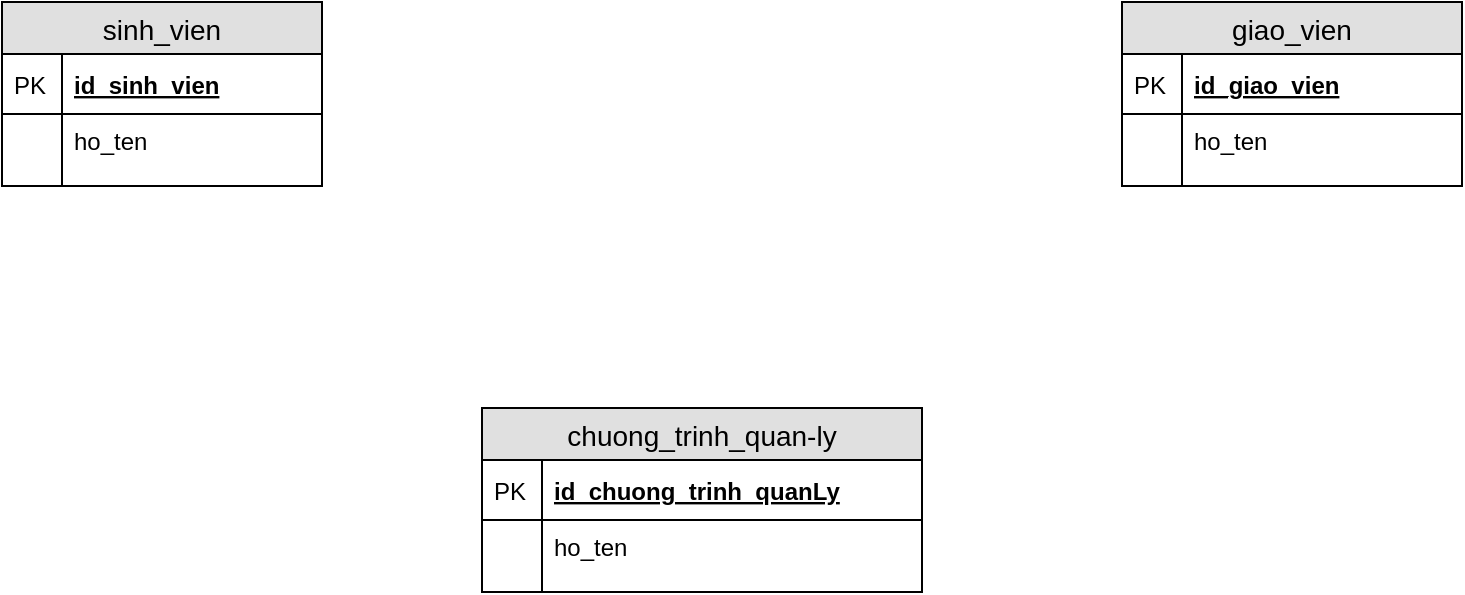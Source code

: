 <mxfile version="11.1.4" type="device"><diagram id="iJ_YneosSZCtqcxDXrhp" name="Page-1"><mxGraphModel dx="1038" dy="633" grid="1" gridSize="10" guides="1" tooltips="1" connect="1" arrows="1" fold="1" page="1" pageScale="1" pageWidth="850" pageHeight="1100" math="0" shadow="0"><root><mxCell id="0"/><mxCell id="1" parent="0"/><mxCell id="uj9udLXE76t0CHNP31wH-1" value="sinh_vien" style="swimlane;fontStyle=0;childLayout=stackLayout;horizontal=1;startSize=26;fillColor=#e0e0e0;horizontalStack=0;resizeParent=1;resizeParentMax=0;resizeLast=0;collapsible=1;marginBottom=0;swimlaneFillColor=#ffffff;align=center;fontSize=14;" vertex="1" parent="1"><mxGeometry x="400" y="38" width="160" height="92" as="geometry"/></mxCell><mxCell id="uj9udLXE76t0CHNP31wH-2" value="id_sinh_vien" style="shape=partialRectangle;top=0;left=0;right=0;bottom=1;align=left;verticalAlign=middle;fillColor=none;spacingLeft=34;spacingRight=4;overflow=hidden;rotatable=0;points=[[0,0.5],[1,0.5]];portConstraint=eastwest;dropTarget=0;fontStyle=5;fontSize=12;" vertex="1" parent="uj9udLXE76t0CHNP31wH-1"><mxGeometry y="26" width="160" height="30" as="geometry"/></mxCell><mxCell id="uj9udLXE76t0CHNP31wH-3" value="PK" style="shape=partialRectangle;top=0;left=0;bottom=0;fillColor=none;align=left;verticalAlign=middle;spacingLeft=4;spacingRight=4;overflow=hidden;rotatable=0;points=[];portConstraint=eastwest;part=1;fontSize=12;" vertex="1" connectable="0" parent="uj9udLXE76t0CHNP31wH-2"><mxGeometry width="30" height="30" as="geometry"/></mxCell><mxCell id="uj9udLXE76t0CHNP31wH-4" value="ho_ten" style="shape=partialRectangle;top=0;left=0;right=0;bottom=0;align=left;verticalAlign=top;fillColor=none;spacingLeft=34;spacingRight=4;overflow=hidden;rotatable=0;points=[[0,0.5],[1,0.5]];portConstraint=eastwest;dropTarget=0;fontSize=12;" vertex="1" parent="uj9udLXE76t0CHNP31wH-1"><mxGeometry y="56" width="160" height="26" as="geometry"/></mxCell><mxCell id="uj9udLXE76t0CHNP31wH-5" value="" style="shape=partialRectangle;top=0;left=0;bottom=0;fillColor=none;align=left;verticalAlign=top;spacingLeft=4;spacingRight=4;overflow=hidden;rotatable=0;points=[];portConstraint=eastwest;part=1;fontSize=12;" vertex="1" connectable="0" parent="uj9udLXE76t0CHNP31wH-4"><mxGeometry width="30" height="26" as="geometry"/></mxCell><mxCell id="uj9udLXE76t0CHNP31wH-10" value="" style="shape=partialRectangle;top=0;left=0;right=0;bottom=0;align=left;verticalAlign=top;fillColor=none;spacingLeft=34;spacingRight=4;overflow=hidden;rotatable=0;points=[[0,0.5],[1,0.5]];portConstraint=eastwest;dropTarget=0;fontSize=12;" vertex="1" parent="uj9udLXE76t0CHNP31wH-1"><mxGeometry y="82" width="160" height="10" as="geometry"/></mxCell><mxCell id="uj9udLXE76t0CHNP31wH-11" value="" style="shape=partialRectangle;top=0;left=0;bottom=0;fillColor=none;align=left;verticalAlign=top;spacingLeft=4;spacingRight=4;overflow=hidden;rotatable=0;points=[];portConstraint=eastwest;part=1;fontSize=12;" vertex="1" connectable="0" parent="uj9udLXE76t0CHNP31wH-10"><mxGeometry width="30" height="10" as="geometry"/></mxCell><mxCell id="uj9udLXE76t0CHNP31wH-26" value="chuong_trinh_quan-ly" style="swimlane;fontStyle=0;childLayout=stackLayout;horizontal=1;startSize=26;fillColor=#e0e0e0;horizontalStack=0;resizeParent=1;resizeParentMax=0;resizeLast=0;collapsible=1;marginBottom=0;swimlaneFillColor=#ffffff;align=center;fontSize=14;" vertex="1" parent="1"><mxGeometry x="640" y="241" width="220" height="92" as="geometry"/></mxCell><mxCell id="uj9udLXE76t0CHNP31wH-27" value="id_chuong_trinh_quanLy" style="shape=partialRectangle;top=0;left=0;right=0;bottom=1;align=left;verticalAlign=middle;fillColor=none;spacingLeft=34;spacingRight=4;overflow=hidden;rotatable=0;points=[[0,0.5],[1,0.5]];portConstraint=eastwest;dropTarget=0;fontStyle=5;fontSize=12;" vertex="1" parent="uj9udLXE76t0CHNP31wH-26"><mxGeometry y="26" width="220" height="30" as="geometry"/></mxCell><mxCell id="uj9udLXE76t0CHNP31wH-28" value="PK" style="shape=partialRectangle;top=0;left=0;bottom=0;fillColor=none;align=left;verticalAlign=middle;spacingLeft=4;spacingRight=4;overflow=hidden;rotatable=0;points=[];portConstraint=eastwest;part=1;fontSize=12;" vertex="1" connectable="0" parent="uj9udLXE76t0CHNP31wH-27"><mxGeometry width="30" height="30" as="geometry"/></mxCell><mxCell id="uj9udLXE76t0CHNP31wH-29" value="ho_ten" style="shape=partialRectangle;top=0;left=0;right=0;bottom=0;align=left;verticalAlign=top;fillColor=none;spacingLeft=34;spacingRight=4;overflow=hidden;rotatable=0;points=[[0,0.5],[1,0.5]];portConstraint=eastwest;dropTarget=0;fontSize=12;" vertex="1" parent="uj9udLXE76t0CHNP31wH-26"><mxGeometry y="56" width="220" height="26" as="geometry"/></mxCell><mxCell id="uj9udLXE76t0CHNP31wH-30" value="" style="shape=partialRectangle;top=0;left=0;bottom=0;fillColor=none;align=left;verticalAlign=top;spacingLeft=4;spacingRight=4;overflow=hidden;rotatable=0;points=[];portConstraint=eastwest;part=1;fontSize=12;" vertex="1" connectable="0" parent="uj9udLXE76t0CHNP31wH-29"><mxGeometry width="30" height="26" as="geometry"/></mxCell><mxCell id="uj9udLXE76t0CHNP31wH-31" value="" style="shape=partialRectangle;top=0;left=0;right=0;bottom=0;align=left;verticalAlign=top;fillColor=none;spacingLeft=34;spacingRight=4;overflow=hidden;rotatable=0;points=[[0,0.5],[1,0.5]];portConstraint=eastwest;dropTarget=0;fontSize=12;" vertex="1" parent="uj9udLXE76t0CHNP31wH-26"><mxGeometry y="82" width="220" height="10" as="geometry"/></mxCell><mxCell id="uj9udLXE76t0CHNP31wH-32" value="" style="shape=partialRectangle;top=0;left=0;bottom=0;fillColor=none;align=left;verticalAlign=top;spacingLeft=4;spacingRight=4;overflow=hidden;rotatable=0;points=[];portConstraint=eastwest;part=1;fontSize=12;" vertex="1" connectable="0" parent="uj9udLXE76t0CHNP31wH-31"><mxGeometry width="30" height="10" as="geometry"/></mxCell><mxCell id="uj9udLXE76t0CHNP31wH-33" value="giao_vien" style="swimlane;fontStyle=0;childLayout=stackLayout;horizontal=1;startSize=26;fillColor=#e0e0e0;horizontalStack=0;resizeParent=1;resizeParentMax=0;resizeLast=0;collapsible=1;marginBottom=0;swimlaneFillColor=#ffffff;align=center;fontSize=14;" vertex="1" parent="1"><mxGeometry x="960" y="38" width="170" height="92" as="geometry"/></mxCell><mxCell id="uj9udLXE76t0CHNP31wH-34" value="id_giao_vien" style="shape=partialRectangle;top=0;left=0;right=0;bottom=1;align=left;verticalAlign=middle;fillColor=none;spacingLeft=34;spacingRight=4;overflow=hidden;rotatable=0;points=[[0,0.5],[1,0.5]];portConstraint=eastwest;dropTarget=0;fontStyle=5;fontSize=12;" vertex="1" parent="uj9udLXE76t0CHNP31wH-33"><mxGeometry y="26" width="170" height="30" as="geometry"/></mxCell><mxCell id="uj9udLXE76t0CHNP31wH-35" value="PK" style="shape=partialRectangle;top=0;left=0;bottom=0;fillColor=none;align=left;verticalAlign=middle;spacingLeft=4;spacingRight=4;overflow=hidden;rotatable=0;points=[];portConstraint=eastwest;part=1;fontSize=12;" vertex="1" connectable="0" parent="uj9udLXE76t0CHNP31wH-34"><mxGeometry width="30" height="30" as="geometry"/></mxCell><mxCell id="uj9udLXE76t0CHNP31wH-36" value="ho_ten" style="shape=partialRectangle;top=0;left=0;right=0;bottom=0;align=left;verticalAlign=top;fillColor=none;spacingLeft=34;spacingRight=4;overflow=hidden;rotatable=0;points=[[0,0.5],[1,0.5]];portConstraint=eastwest;dropTarget=0;fontSize=12;" vertex="1" parent="uj9udLXE76t0CHNP31wH-33"><mxGeometry y="56" width="170" height="26" as="geometry"/></mxCell><mxCell id="uj9udLXE76t0CHNP31wH-37" value="" style="shape=partialRectangle;top=0;left=0;bottom=0;fillColor=none;align=left;verticalAlign=top;spacingLeft=4;spacingRight=4;overflow=hidden;rotatable=0;points=[];portConstraint=eastwest;part=1;fontSize=12;" vertex="1" connectable="0" parent="uj9udLXE76t0CHNP31wH-36"><mxGeometry width="30" height="26" as="geometry"/></mxCell><mxCell id="uj9udLXE76t0CHNP31wH-38" value="" style="shape=partialRectangle;top=0;left=0;right=0;bottom=0;align=left;verticalAlign=top;fillColor=none;spacingLeft=34;spacingRight=4;overflow=hidden;rotatable=0;points=[[0,0.5],[1,0.5]];portConstraint=eastwest;dropTarget=0;fontSize=12;" vertex="1" parent="uj9udLXE76t0CHNP31wH-33"><mxGeometry y="82" width="170" height="10" as="geometry"/></mxCell><mxCell id="uj9udLXE76t0CHNP31wH-39" value="" style="shape=partialRectangle;top=0;left=0;bottom=0;fillColor=none;align=left;verticalAlign=top;spacingLeft=4;spacingRight=4;overflow=hidden;rotatable=0;points=[];portConstraint=eastwest;part=1;fontSize=12;" vertex="1" connectable="0" parent="uj9udLXE76t0CHNP31wH-38"><mxGeometry width="30" height="10" as="geometry"/></mxCell></root></mxGraphModel></diagram><diagram id="7hrS98GCUpgqj8NVI0gA" name="Sơ đồ thực thể"><mxGraphModel dx="2071" dy="1845" grid="1" gridSize="10" guides="1" tooltips="1" connect="1" arrows="1" fold="1" page="1" pageScale="1" pageWidth="850" pageHeight="1100" math="0" shadow="0"><root><mxCell id="0U9mfl3kZO-mer4_n8c4-0"/><mxCell id="0U9mfl3kZO-mer4_n8c4-1" parent="0U9mfl3kZO-mer4_n8c4-0"/><mxCell id="axsTUR9Xc3M9kNcmaHXF-97" value="" style="rounded=0;whiteSpace=wrap;html=1;movable=0;resizable=0;" vertex="1" parent="0U9mfl3kZO-mer4_n8c4-1"><mxGeometry x="-355" y="-280" width="885" height="1010" as="geometry"/></mxCell><mxCell id="axsTUR9Xc3M9kNcmaHXF-98" value="sinh_vien" style="swimlane;fontStyle=0;childLayout=stackLayout;horizontal=1;startSize=26;fillColor=#e0e0e0;horizontalStack=0;resizeParent=1;resizeParentMax=0;resizeLast=0;collapsible=1;marginBottom=0;swimlaneFillColor=#ffffff;align=center;fontSize=14;" vertex="1" parent="0U9mfl3kZO-mer4_n8c4-1"><mxGeometry x="170" y="20" width="160" height="144" as="geometry"/></mxCell><mxCell id="axsTUR9Xc3M9kNcmaHXF-99" value="ma_sinh_vien" style="shape=partialRectangle;top=0;left=0;right=0;bottom=1;align=left;verticalAlign=middle;fillColor=none;spacingLeft=34;spacingRight=4;overflow=hidden;rotatable=0;points=[[0,0.5],[1,0.5]];portConstraint=eastwest;dropTarget=0;fontStyle=5;fontSize=12;" vertex="1" parent="axsTUR9Xc3M9kNcmaHXF-98"><mxGeometry y="26" width="160" height="30" as="geometry"/></mxCell><mxCell id="axsTUR9Xc3M9kNcmaHXF-100" value="PK" style="shape=partialRectangle;top=0;left=0;bottom=0;fillColor=none;align=left;verticalAlign=middle;spacingLeft=4;spacingRight=4;overflow=hidden;rotatable=0;points=[];portConstraint=eastwest;part=1;fontSize=12;" vertex="1" connectable="0" parent="axsTUR9Xc3M9kNcmaHXF-99"><mxGeometry width="30" height="30" as="geometry"/></mxCell><mxCell id="axsTUR9Xc3M9kNcmaHXF-101" value="ho_ten" style="shape=partialRectangle;top=0;left=0;right=0;bottom=0;align=left;verticalAlign=top;fillColor=none;spacingLeft=34;spacingRight=4;overflow=hidden;rotatable=0;points=[[0,0.5],[1,0.5]];portConstraint=eastwest;dropTarget=0;fontSize=12;" vertex="1" parent="axsTUR9Xc3M9kNcmaHXF-98"><mxGeometry y="56" width="160" height="26" as="geometry"/></mxCell><mxCell id="axsTUR9Xc3M9kNcmaHXF-102" value="" style="shape=partialRectangle;top=0;left=0;bottom=0;fillColor=none;align=left;verticalAlign=top;spacingLeft=4;spacingRight=4;overflow=hidden;rotatable=0;points=[];portConstraint=eastwest;part=1;fontSize=12;" vertex="1" connectable="0" parent="axsTUR9Xc3M9kNcmaHXF-101"><mxGeometry width="30" height="26" as="geometry"/></mxCell><mxCell id="axsTUR9Xc3M9kNcmaHXF-172" value="ngay_sinh" style="shape=partialRectangle;top=0;left=0;right=0;bottom=0;align=left;verticalAlign=top;fillColor=none;spacingLeft=34;spacingRight=4;overflow=hidden;rotatable=0;points=[[0,0.5],[1,0.5]];portConstraint=eastwest;dropTarget=0;fontSize=12;" vertex="1" parent="axsTUR9Xc3M9kNcmaHXF-98"><mxGeometry y="82" width="160" height="26" as="geometry"/></mxCell><mxCell id="axsTUR9Xc3M9kNcmaHXF-173" value="" style="shape=partialRectangle;top=0;left=0;bottom=0;fillColor=none;align=left;verticalAlign=top;spacingLeft=4;spacingRight=4;overflow=hidden;rotatable=0;points=[];portConstraint=eastwest;part=1;fontSize=12;" vertex="1" connectable="0" parent="axsTUR9Xc3M9kNcmaHXF-172"><mxGeometry width="30" height="26" as="geometry"/></mxCell><mxCell id="RBWiRQDfKYoOpXTkH0sX-28" value="chuyen_nganh" style="shape=partialRectangle;top=0;left=0;right=0;bottom=0;align=left;verticalAlign=top;fillColor=none;spacingLeft=34;spacingRight=4;overflow=hidden;rotatable=0;points=[[0,0.5],[1,0.5]];portConstraint=eastwest;dropTarget=0;fontSize=12;" vertex="1" parent="axsTUR9Xc3M9kNcmaHXF-98"><mxGeometry y="108" width="160" height="26" as="geometry"/></mxCell><mxCell id="RBWiRQDfKYoOpXTkH0sX-29" value="" style="shape=partialRectangle;top=0;left=0;bottom=0;fillColor=none;align=left;verticalAlign=top;spacingLeft=4;spacingRight=4;overflow=hidden;rotatable=0;points=[];portConstraint=eastwest;part=1;fontSize=12;" vertex="1" connectable="0" parent="RBWiRQDfKYoOpXTkH0sX-28"><mxGeometry width="30" height="26" as="geometry"/></mxCell><mxCell id="axsTUR9Xc3M9kNcmaHXF-103" value="" style="shape=partialRectangle;top=0;left=0;right=0;bottom=0;align=left;verticalAlign=top;fillColor=none;spacingLeft=34;spacingRight=4;overflow=hidden;rotatable=0;points=[[0,0.5],[1,0.5]];portConstraint=eastwest;dropTarget=0;fontSize=12;" vertex="1" parent="axsTUR9Xc3M9kNcmaHXF-98"><mxGeometry y="134" width="160" height="10" as="geometry"/></mxCell><mxCell id="axsTUR9Xc3M9kNcmaHXF-104" value="" style="shape=partialRectangle;top=0;left=0;bottom=0;fillColor=none;align=left;verticalAlign=top;spacingLeft=4;spacingRight=4;overflow=hidden;rotatable=0;points=[];portConstraint=eastwest;part=1;fontSize=12;" vertex="1" connectable="0" parent="axsTUR9Xc3M9kNcmaHXF-103"><mxGeometry width="30" height="10" as="geometry"/></mxCell><mxCell id="axsTUR9Xc3M9kNcmaHXF-112" value="lop_chuyen_nganh" style="swimlane;fontStyle=0;childLayout=stackLayout;horizontal=1;startSize=26;fillColor=#e0e0e0;horizontalStack=0;resizeParent=1;resizeParentMax=0;resizeLast=0;collapsible=1;marginBottom=0;swimlaneFillColor=#ffffff;align=center;fontSize=14;" vertex="1" parent="0U9mfl3kZO-mer4_n8c4-1"><mxGeometry x="-250" y="19" width="200" height="118" as="geometry"/></mxCell><mxCell id="axsTUR9Xc3M9kNcmaHXF-113" value="ma_lop_chuyen_nganh" style="shape=partialRectangle;top=0;left=0;right=0;bottom=1;align=left;verticalAlign=middle;fillColor=none;spacingLeft=34;spacingRight=4;overflow=hidden;rotatable=0;points=[[0,0.5],[1,0.5]];portConstraint=eastwest;dropTarget=0;fontStyle=5;fontSize=12;" vertex="1" parent="axsTUR9Xc3M9kNcmaHXF-112"><mxGeometry y="26" width="200" height="30" as="geometry"/></mxCell><mxCell id="axsTUR9Xc3M9kNcmaHXF-114" value="PK" style="shape=partialRectangle;top=0;left=0;bottom=0;fillColor=none;align=left;verticalAlign=middle;spacingLeft=4;spacingRight=4;overflow=hidden;rotatable=0;points=[];portConstraint=eastwest;part=1;fontSize=12;" vertex="1" connectable="0" parent="axsTUR9Xc3M9kNcmaHXF-113"><mxGeometry width="30" height="30" as="geometry"/></mxCell><mxCell id="axsTUR9Xc3M9kNcmaHXF-115" value="ten" style="shape=partialRectangle;top=0;left=0;right=0;bottom=0;align=left;verticalAlign=top;fillColor=none;spacingLeft=34;spacingRight=4;overflow=hidden;rotatable=0;points=[[0,0.5],[1,0.5]];portConstraint=eastwest;dropTarget=0;fontSize=12;" vertex="1" parent="axsTUR9Xc3M9kNcmaHXF-112"><mxGeometry y="56" width="200" height="26" as="geometry"/></mxCell><mxCell id="axsTUR9Xc3M9kNcmaHXF-116" value="" style="shape=partialRectangle;top=0;left=0;bottom=0;fillColor=none;align=left;verticalAlign=top;spacingLeft=4;spacingRight=4;overflow=hidden;rotatable=0;points=[];portConstraint=eastwest;part=1;fontSize=12;" vertex="1" connectable="0" parent="axsTUR9Xc3M9kNcmaHXF-115"><mxGeometry width="30" height="26" as="geometry"/></mxCell><mxCell id="axsTUR9Xc3M9kNcmaHXF-165" value="khóa_hoc" style="shape=partialRectangle;top=0;left=0;right=0;bottom=0;align=left;verticalAlign=top;fillColor=none;spacingLeft=34;spacingRight=4;overflow=hidden;rotatable=0;points=[[0,0.5],[1,0.5]];portConstraint=eastwest;dropTarget=0;fontSize=12;" vertex="1" parent="axsTUR9Xc3M9kNcmaHXF-112"><mxGeometry y="82" width="200" height="26" as="geometry"/></mxCell><mxCell id="axsTUR9Xc3M9kNcmaHXF-166" value="" style="shape=partialRectangle;top=0;left=0;bottom=0;fillColor=none;align=left;verticalAlign=top;spacingLeft=4;spacingRight=4;overflow=hidden;rotatable=0;points=[];portConstraint=eastwest;part=1;fontSize=12;" vertex="1" connectable="0" parent="axsTUR9Xc3M9kNcmaHXF-165"><mxGeometry width="30" height="26" as="geometry"/></mxCell><mxCell id="axsTUR9Xc3M9kNcmaHXF-117" value="" style="shape=partialRectangle;top=0;left=0;right=0;bottom=0;align=left;verticalAlign=top;fillColor=none;spacingLeft=34;spacingRight=4;overflow=hidden;rotatable=0;points=[[0,0.5],[1,0.5]];portConstraint=eastwest;dropTarget=0;fontSize=12;" vertex="1" parent="axsTUR9Xc3M9kNcmaHXF-112"><mxGeometry y="108" width="200" height="10" as="geometry"/></mxCell><mxCell id="axsTUR9Xc3M9kNcmaHXF-118" value="" style="shape=partialRectangle;top=0;left=0;bottom=0;fillColor=none;align=left;verticalAlign=top;spacingLeft=4;spacingRight=4;overflow=hidden;rotatable=0;points=[];portConstraint=eastwest;part=1;fontSize=12;" vertex="1" connectable="0" parent="axsTUR9Xc3M9kNcmaHXF-117"><mxGeometry width="30" height="10" as="geometry"/></mxCell><mxCell id="axsTUR9Xc3M9kNcmaHXF-119" value="" style="rounded=0;whiteSpace=wrap;html=1;movable=0;resizable=0;" vertex="1" parent="0U9mfl3kZO-mer4_n8c4-1"><mxGeometry x="530" y="-280" width="870" height="1010" as="geometry"/></mxCell><mxCell id="axsTUR9Xc3M9kNcmaHXF-122" value="giao_vien" style="swimlane;fontStyle=0;childLayout=stackLayout;horizontal=1;startSize=26;fillColor=#e0e0e0;horizontalStack=0;resizeParent=1;resizeParentMax=0;resizeLast=0;collapsible=1;marginBottom=0;swimlaneFillColor=#ffffff;align=center;fontSize=14;" vertex="1" parent="0U9mfl3kZO-mer4_n8c4-1"><mxGeometry x="930" y="-252" width="170" height="92" as="geometry"/></mxCell><mxCell id="axsTUR9Xc3M9kNcmaHXF-123" value="id_giao_vien" style="shape=partialRectangle;top=0;left=0;right=0;bottom=1;align=left;verticalAlign=middle;fillColor=none;spacingLeft=34;spacingRight=4;overflow=hidden;rotatable=0;points=[[0,0.5],[1,0.5]];portConstraint=eastwest;dropTarget=0;fontStyle=5;fontSize=12;" vertex="1" parent="axsTUR9Xc3M9kNcmaHXF-122"><mxGeometry y="26" width="170" height="30" as="geometry"/></mxCell><mxCell id="axsTUR9Xc3M9kNcmaHXF-124" value="PK" style="shape=partialRectangle;top=0;left=0;bottom=0;fillColor=none;align=left;verticalAlign=middle;spacingLeft=4;spacingRight=4;overflow=hidden;rotatable=0;points=[];portConstraint=eastwest;part=1;fontSize=12;" vertex="1" connectable="0" parent="axsTUR9Xc3M9kNcmaHXF-123"><mxGeometry width="30" height="30" as="geometry"/></mxCell><mxCell id="axsTUR9Xc3M9kNcmaHXF-125" value="ho_ten" style="shape=partialRectangle;top=0;left=0;right=0;bottom=0;align=left;verticalAlign=top;fillColor=none;spacingLeft=34;spacingRight=4;overflow=hidden;rotatable=0;points=[[0,0.5],[1,0.5]];portConstraint=eastwest;dropTarget=0;fontSize=12;" vertex="1" parent="axsTUR9Xc3M9kNcmaHXF-122"><mxGeometry y="56" width="170" height="26" as="geometry"/></mxCell><mxCell id="axsTUR9Xc3M9kNcmaHXF-126" value="" style="shape=partialRectangle;top=0;left=0;bottom=0;fillColor=none;align=left;verticalAlign=top;spacingLeft=4;spacingRight=4;overflow=hidden;rotatable=0;points=[];portConstraint=eastwest;part=1;fontSize=12;" vertex="1" connectable="0" parent="axsTUR9Xc3M9kNcmaHXF-125"><mxGeometry width="30" height="26" as="geometry"/></mxCell><mxCell id="axsTUR9Xc3M9kNcmaHXF-127" value="" style="shape=partialRectangle;top=0;left=0;right=0;bottom=0;align=left;verticalAlign=top;fillColor=none;spacingLeft=34;spacingRight=4;overflow=hidden;rotatable=0;points=[[0,0.5],[1,0.5]];portConstraint=eastwest;dropTarget=0;fontSize=12;" vertex="1" parent="axsTUR9Xc3M9kNcmaHXF-122"><mxGeometry y="82" width="170" height="10" as="geometry"/></mxCell><mxCell id="axsTUR9Xc3M9kNcmaHXF-128" value="" style="shape=partialRectangle;top=0;left=0;bottom=0;fillColor=none;align=left;verticalAlign=top;spacingLeft=4;spacingRight=4;overflow=hidden;rotatable=0;points=[];portConstraint=eastwest;part=1;fontSize=12;" vertex="1" connectable="0" parent="axsTUR9Xc3M9kNcmaHXF-127"><mxGeometry width="30" height="10" as="geometry"/></mxCell><mxCell id="axsTUR9Xc3M9kNcmaHXF-129" value="" style="rounded=0;whiteSpace=wrap;html=1;movable=0;resizable=0;" vertex="1" parent="0U9mfl3kZO-mer4_n8c4-1"><mxGeometry x="1400" y="-280" width="620" height="1010" as="geometry"/></mxCell><mxCell id="axsTUR9Xc3M9kNcmaHXF-130" value="chuong_trinh_dao_tao" style="swimlane;fontStyle=0;childLayout=stackLayout;horizontal=1;startSize=26;fillColor=#e0e0e0;horizontalStack=0;resizeParent=1;resizeParentMax=0;resizeLast=0;collapsible=1;marginBottom=0;swimlaneFillColor=#ffffff;align=center;fontSize=14;" vertex="1" parent="0U9mfl3kZO-mer4_n8c4-1"><mxGeometry x="1550" y="-81" width="220" height="92" as="geometry"/></mxCell><mxCell id="axsTUR9Xc3M9kNcmaHXF-131" value="ma_chuong_trinh_dao_tao" style="shape=partialRectangle;top=0;left=0;right=0;bottom=1;align=left;verticalAlign=middle;fillColor=none;spacingLeft=34;spacingRight=4;overflow=hidden;rotatable=0;points=[[0,0.5],[1,0.5]];portConstraint=eastwest;dropTarget=0;fontStyle=5;fontSize=12;" vertex="1" parent="axsTUR9Xc3M9kNcmaHXF-130"><mxGeometry y="26" width="220" height="30" as="geometry"/></mxCell><mxCell id="axsTUR9Xc3M9kNcmaHXF-132" value="PK" style="shape=partialRectangle;top=0;left=0;bottom=0;fillColor=none;align=left;verticalAlign=middle;spacingLeft=4;spacingRight=4;overflow=hidden;rotatable=0;points=[];portConstraint=eastwest;part=1;fontSize=12;" vertex="1" connectable="0" parent="axsTUR9Xc3M9kNcmaHXF-131"><mxGeometry width="30" height="30" as="geometry"/></mxCell><mxCell id="axsTUR9Xc3M9kNcmaHXF-133" value="ten_chuong_trinh" style="shape=partialRectangle;top=0;left=0;right=0;bottom=0;align=left;verticalAlign=top;fillColor=none;spacingLeft=34;spacingRight=4;overflow=hidden;rotatable=0;points=[[0,0.5],[1,0.5]];portConstraint=eastwest;dropTarget=0;fontSize=12;" vertex="1" parent="axsTUR9Xc3M9kNcmaHXF-130"><mxGeometry y="56" width="220" height="26" as="geometry"/></mxCell><mxCell id="axsTUR9Xc3M9kNcmaHXF-134" value="" style="shape=partialRectangle;top=0;left=0;bottom=0;fillColor=none;align=left;verticalAlign=top;spacingLeft=4;spacingRight=4;overflow=hidden;rotatable=0;points=[];portConstraint=eastwest;part=1;fontSize=12;" vertex="1" connectable="0" parent="axsTUR9Xc3M9kNcmaHXF-133"><mxGeometry width="30" height="26" as="geometry"/></mxCell><mxCell id="axsTUR9Xc3M9kNcmaHXF-135" value="" style="shape=partialRectangle;top=0;left=0;right=0;bottom=0;align=left;verticalAlign=top;fillColor=none;spacingLeft=34;spacingRight=4;overflow=hidden;rotatable=0;points=[[0,0.5],[1,0.5]];portConstraint=eastwest;dropTarget=0;fontSize=12;" vertex="1" parent="axsTUR9Xc3M9kNcmaHXF-130"><mxGeometry y="82" width="220" height="10" as="geometry"/></mxCell><mxCell id="axsTUR9Xc3M9kNcmaHXF-136" value="" style="shape=partialRectangle;top=0;left=0;bottom=0;fillColor=none;align=left;verticalAlign=top;spacingLeft=4;spacingRight=4;overflow=hidden;rotatable=0;points=[];portConstraint=eastwest;part=1;fontSize=12;" vertex="1" connectable="0" parent="axsTUR9Xc3M9kNcmaHXF-135"><mxGeometry width="30" height="10" as="geometry"/></mxCell><mxCell id="axsTUR9Xc3M9kNcmaHXF-137" value="Quản lý hành chính" style="text;html=1;strokeColor=none;fillColor=none;align=center;verticalAlign=middle;whiteSpace=wrap;rounded=0;fontSize=29;" vertex="1" parent="0U9mfl3kZO-mer4_n8c4-1"><mxGeometry x="235" y="690" width="300" height="40" as="geometry"/></mxCell><mxCell id="axsTUR9Xc3M9kNcmaHXF-138" value="Quản lý về đào tạo" style="text;html=1;strokeColor=none;fillColor=none;align=center;verticalAlign=middle;whiteSpace=wrap;rounded=0;fontSize=29;" vertex="1" parent="0U9mfl3kZO-mer4_n8c4-1"><mxGeometry x="1100" y="690" width="300" height="40" as="geometry"/></mxCell><mxCell id="axsTUR9Xc3M9kNcmaHXF-139" value="Quản lý chương trình đào tạo" style="text;html=1;strokeColor=none;fillColor=none;align=center;verticalAlign=middle;whiteSpace=wrap;rounded=0;fontSize=29;" vertex="1" parent="0U9mfl3kZO-mer4_n8c4-1"><mxGeometry x="1595" y="690" width="425" height="40" as="geometry"/></mxCell><mxCell id="axsTUR9Xc3M9kNcmaHXF-142" value="" style="rounded=1;whiteSpace=wrap;html=1;fontSize=29;fillColor=#f5f5f5;strokeColor=#666666;fontColor=#333333;" vertex="1" parent="0U9mfl3kZO-mer4_n8c4-1"><mxGeometry x="-350" y="-460" width="270" height="160" as="geometry"/></mxCell><mxCell id="axsTUR9Xc3M9kNcmaHXF-143" value="&lt;h1 style=&quot;font-size: 13px&quot;&gt;Một thực thể&lt;/h1&gt;&lt;p style=&quot;font-size: 13px&quot;&gt;- Thuộc tính khóa&lt;/p&gt;&lt;p style=&quot;font-size: 13px&quot;&gt;- Thuộc tính đa trị&lt;/p&gt;&lt;p style=&quot;font-size: 13px&quot;&gt;- Thuộc tính phức&lt;/p&gt;&lt;p style=&quot;font-size: 13px&quot;&gt;- Thuộc tính liên kết (nếu có)&lt;/p&gt;" style="text;html=1;strokeColor=none;fillColor=none;spacing=5;spacingTop=-20;whiteSpace=wrap;overflow=hidden;rounded=0;fontSize=13;" vertex="1" parent="0U9mfl3kZO-mer4_n8c4-1"><mxGeometry x="-320" y="-440" width="210" height="130" as="geometry"/></mxCell><mxCell id="axsTUR9Xc3M9kNcmaHXF-144" value="" style="endArrow=none;html=1;fontSize=13;exitX=1;exitY=0.5;exitDx=0;exitDy=0;entryX=0;entryY=0.5;entryDx=0;entryDy=0;" edge="1" parent="0U9mfl3kZO-mer4_n8c4-1" source="axsTUR9Xc3M9kNcmaHXF-113" target="axsTUR9Xc3M9kNcmaHXF-99"><mxGeometry width="50" height="50" relative="1" as="geometry"><mxPoint x="-40" y="100" as="sourcePoint"/><mxPoint x="10" y="50" as="targetPoint"/></mxGeometry></mxCell><mxCell id="axsTUR9Xc3M9kNcmaHXF-145" value="1" style="text;html=1;strokeColor=none;fillColor=none;align=center;verticalAlign=middle;whiteSpace=wrap;rounded=0;fontSize=13;" vertex="1" parent="0U9mfl3kZO-mer4_n8c4-1"><mxGeometry x="-50" y="40" width="20" height="20" as="geometry"/></mxCell><mxCell id="axsTUR9Xc3M9kNcmaHXF-146" value="n" style="text;html=1;strokeColor=none;fillColor=none;align=center;verticalAlign=middle;whiteSpace=wrap;rounded=0;fontSize=13;" vertex="1" parent="0U9mfl3kZO-mer4_n8c4-1"><mxGeometry x="150" y="40" width="20" height="20" as="geometry"/></mxCell><mxCell id="axsTUR9Xc3M9kNcmaHXF-147" value="khoa_hoc" style="swimlane;fontStyle=0;childLayout=stackLayout;horizontal=1;startSize=26;fillColor=#e0e0e0;horizontalStack=0;resizeParent=1;resizeParentMax=0;resizeLast=0;collapsible=1;marginBottom=0;swimlaneFillColor=#ffffff;align=center;fontSize=14;" vertex="1" parent="0U9mfl3kZO-mer4_n8c4-1"><mxGeometry x="-250" y="216" width="160" height="144" as="geometry"/></mxCell><mxCell id="axsTUR9Xc3M9kNcmaHXF-148" value="ma_khoa" style="shape=partialRectangle;top=0;left=0;right=0;bottom=1;align=left;verticalAlign=middle;fillColor=none;spacingLeft=34;spacingRight=4;overflow=hidden;rotatable=0;points=[[0,0.5],[1,0.5]];portConstraint=eastwest;dropTarget=0;fontStyle=5;fontSize=12;" vertex="1" parent="axsTUR9Xc3M9kNcmaHXF-147"><mxGeometry y="26" width="160" height="30" as="geometry"/></mxCell><mxCell id="axsTUR9Xc3M9kNcmaHXF-149" value="PK" style="shape=partialRectangle;top=0;left=0;bottom=0;fillColor=none;align=left;verticalAlign=middle;spacingLeft=4;spacingRight=4;overflow=hidden;rotatable=0;points=[];portConstraint=eastwest;part=1;fontSize=12;" vertex="1" connectable="0" parent="axsTUR9Xc3M9kNcmaHXF-148"><mxGeometry width="30" height="30" as="geometry"/></mxCell><mxCell id="axsTUR9Xc3M9kNcmaHXF-150" value="ten_khoa" style="shape=partialRectangle;top=0;left=0;right=0;bottom=0;align=left;verticalAlign=top;fillColor=none;spacingLeft=34;spacingRight=4;overflow=hidden;rotatable=0;points=[[0,0.5],[1,0.5]];portConstraint=eastwest;dropTarget=0;fontSize=12;" vertex="1" parent="axsTUR9Xc3M9kNcmaHXF-147"><mxGeometry y="56" width="160" height="26" as="geometry"/></mxCell><mxCell id="axsTUR9Xc3M9kNcmaHXF-151" value="" style="shape=partialRectangle;top=0;left=0;bottom=0;fillColor=none;align=left;verticalAlign=top;spacingLeft=4;spacingRight=4;overflow=hidden;rotatable=0;points=[];portConstraint=eastwest;part=1;fontSize=12;" vertex="1" connectable="0" parent="axsTUR9Xc3M9kNcmaHXF-150"><mxGeometry width="30" height="26" as="geometry"/></mxCell><mxCell id="axsTUR9Xc3M9kNcmaHXF-176" value="nam_vao_du_kien" style="shape=partialRectangle;top=0;left=0;right=0;bottom=0;align=left;verticalAlign=top;fillColor=none;spacingLeft=34;spacingRight=4;overflow=hidden;rotatable=0;points=[[0,0.5],[1,0.5]];portConstraint=eastwest;dropTarget=0;fontSize=12;" vertex="1" parent="axsTUR9Xc3M9kNcmaHXF-147"><mxGeometry y="82" width="160" height="26" as="geometry"/></mxCell><mxCell id="axsTUR9Xc3M9kNcmaHXF-177" value="" style="shape=partialRectangle;top=0;left=0;bottom=0;fillColor=none;align=left;verticalAlign=top;spacingLeft=4;spacingRight=4;overflow=hidden;rotatable=0;points=[];portConstraint=eastwest;part=1;fontSize=12;" vertex="1" connectable="0" parent="axsTUR9Xc3M9kNcmaHXF-176"><mxGeometry width="30" height="26" as="geometry"/></mxCell><mxCell id="axsTUR9Xc3M9kNcmaHXF-178" value="nam_ra_du_kien" style="shape=partialRectangle;top=0;left=0;right=0;bottom=0;align=left;verticalAlign=top;fillColor=none;spacingLeft=34;spacingRight=4;overflow=hidden;rotatable=0;points=[[0,0.5],[1,0.5]];portConstraint=eastwest;dropTarget=0;fontSize=12;" vertex="1" parent="axsTUR9Xc3M9kNcmaHXF-147"><mxGeometry y="108" width="160" height="26" as="geometry"/></mxCell><mxCell id="axsTUR9Xc3M9kNcmaHXF-179" value="" style="shape=partialRectangle;top=0;left=0;bottom=0;fillColor=none;align=left;verticalAlign=top;spacingLeft=4;spacingRight=4;overflow=hidden;rotatable=0;points=[];portConstraint=eastwest;part=1;fontSize=12;" vertex="1" connectable="0" parent="axsTUR9Xc3M9kNcmaHXF-178"><mxGeometry width="30" height="26" as="geometry"/></mxCell><mxCell id="axsTUR9Xc3M9kNcmaHXF-152" value="" style="shape=partialRectangle;top=0;left=0;right=0;bottom=0;align=left;verticalAlign=top;fillColor=none;spacingLeft=34;spacingRight=4;overflow=hidden;rotatable=0;points=[[0,0.5],[1,0.5]];portConstraint=eastwest;dropTarget=0;fontSize=12;" vertex="1" parent="axsTUR9Xc3M9kNcmaHXF-147"><mxGeometry y="134" width="160" height="10" as="geometry"/></mxCell><mxCell id="axsTUR9Xc3M9kNcmaHXF-153" value="" style="shape=partialRectangle;top=0;left=0;bottom=0;fillColor=none;align=left;verticalAlign=top;spacingLeft=4;spacingRight=4;overflow=hidden;rotatable=0;points=[];portConstraint=eastwest;part=1;fontSize=12;" vertex="1" connectable="0" parent="axsTUR9Xc3M9kNcmaHXF-152"><mxGeometry width="30" height="10" as="geometry"/></mxCell><mxCell id="axsTUR9Xc3M9kNcmaHXF-156" value="khoa" style="swimlane;fontStyle=0;childLayout=stackLayout;horizontal=1;startSize=26;fillColor=#e0e0e0;horizontalStack=0;resizeParent=1;resizeParentMax=0;resizeLast=0;collapsible=1;marginBottom=0;swimlaneFillColor=#ffffff;align=center;fontSize=14;" vertex="1" parent="0U9mfl3kZO-mer4_n8c4-1"><mxGeometry x="-250" y="-137" width="160" height="92" as="geometry"/></mxCell><mxCell id="axsTUR9Xc3M9kNcmaHXF-157" value="ma_khoa" style="shape=partialRectangle;top=0;left=0;right=0;bottom=1;align=left;verticalAlign=middle;fillColor=none;spacingLeft=34;spacingRight=4;overflow=hidden;rotatable=0;points=[[0,0.5],[1,0.5]];portConstraint=eastwest;dropTarget=0;fontStyle=5;fontSize=12;" vertex="1" parent="axsTUR9Xc3M9kNcmaHXF-156"><mxGeometry y="26" width="160" height="30" as="geometry"/></mxCell><mxCell id="axsTUR9Xc3M9kNcmaHXF-158" value="PK" style="shape=partialRectangle;top=0;left=0;bottom=0;fillColor=none;align=left;verticalAlign=middle;spacingLeft=4;spacingRight=4;overflow=hidden;rotatable=0;points=[];portConstraint=eastwest;part=1;fontSize=12;" vertex="1" connectable="0" parent="axsTUR9Xc3M9kNcmaHXF-157"><mxGeometry width="30" height="30" as="geometry"/></mxCell><mxCell id="axsTUR9Xc3M9kNcmaHXF-159" value="ten" style="shape=partialRectangle;top=0;left=0;right=0;bottom=0;align=left;verticalAlign=top;fillColor=none;spacingLeft=34;spacingRight=4;overflow=hidden;rotatable=0;points=[[0,0.5],[1,0.5]];portConstraint=eastwest;dropTarget=0;fontSize=12;" vertex="1" parent="axsTUR9Xc3M9kNcmaHXF-156"><mxGeometry y="56" width="160" height="26" as="geometry"/></mxCell><mxCell id="axsTUR9Xc3M9kNcmaHXF-160" value="" style="shape=partialRectangle;top=0;left=0;bottom=0;fillColor=none;align=left;verticalAlign=top;spacingLeft=4;spacingRight=4;overflow=hidden;rotatable=0;points=[];portConstraint=eastwest;part=1;fontSize=12;" vertex="1" connectable="0" parent="axsTUR9Xc3M9kNcmaHXF-159"><mxGeometry width="30" height="26" as="geometry"/></mxCell><mxCell id="axsTUR9Xc3M9kNcmaHXF-161" value="" style="shape=partialRectangle;top=0;left=0;right=0;bottom=0;align=left;verticalAlign=top;fillColor=none;spacingLeft=34;spacingRight=4;overflow=hidden;rotatable=0;points=[[0,0.5],[1,0.5]];portConstraint=eastwest;dropTarget=0;fontSize=12;" vertex="1" parent="axsTUR9Xc3M9kNcmaHXF-156"><mxGeometry y="82" width="160" height="10" as="geometry"/></mxCell><mxCell id="axsTUR9Xc3M9kNcmaHXF-162" value="" style="shape=partialRectangle;top=0;left=0;bottom=0;fillColor=none;align=left;verticalAlign=top;spacingLeft=4;spacingRight=4;overflow=hidden;rotatable=0;points=[];portConstraint=eastwest;part=1;fontSize=12;" vertex="1" connectable="0" parent="axsTUR9Xc3M9kNcmaHXF-161"><mxGeometry width="30" height="10" as="geometry"/></mxCell><mxCell id="axsTUR9Xc3M9kNcmaHXF-163" value="" style="endArrow=none;html=1;fontSize=13;entryX=0;entryY=0.5;entryDx=0;entryDy=0;exitX=0;exitY=0.5;exitDx=0;exitDy=0;" edge="1" parent="0U9mfl3kZO-mer4_n8c4-1" source="axsTUR9Xc3M9kNcmaHXF-165" target="axsTUR9Xc3M9kNcmaHXF-148"><mxGeometry width="50" height="50" relative="1" as="geometry"><mxPoint x="-380" y="261.5" as="sourcePoint"/><mxPoint x="-260" y="262.5" as="targetPoint"/><Array as="points"><mxPoint x="-320" y="114"/><mxPoint x="-320" y="257"/></Array></mxGeometry></mxCell><mxCell id="axsTUR9Xc3M9kNcmaHXF-167" value="1" style="text;html=1;strokeColor=none;fillColor=none;align=center;verticalAlign=middle;whiteSpace=wrap;rounded=0;fontSize=13;" vertex="1" parent="0U9mfl3kZO-mer4_n8c4-1"><mxGeometry x="-270" y="237" width="20" height="20" as="geometry"/></mxCell><mxCell id="axsTUR9Xc3M9kNcmaHXF-168" value="n" style="text;html=1;strokeColor=none;fillColor=none;align=center;verticalAlign=middle;whiteSpace=wrap;rounded=0;fontSize=13;" vertex="1" parent="0U9mfl3kZO-mer4_n8c4-1"><mxGeometry x="-270" y="94" width="20" height="20" as="geometry"/></mxCell><mxCell id="axsTUR9Xc3M9kNcmaHXF-169" value="" style="endArrow=none;html=1;fontSize=13;exitX=0.967;exitY=1.04;exitDx=0;exitDy=0;exitPerimeter=0;entryX=0;entryY=0.5;entryDx=0;entryDy=0;" edge="1" parent="0U9mfl3kZO-mer4_n8c4-1" source="axsTUR9Xc3M9kNcmaHXF-168" target="axsTUR9Xc3M9kNcmaHXF-157"><mxGeometry width="50" height="50" relative="1" as="geometry"><mxPoint x="-360" y="60" as="sourcePoint"/><mxPoint x="-310" y="10" as="targetPoint"/><Array as="points"><mxPoint x="-320" y="115"/><mxPoint x="-320" y="-96"/></Array></mxGeometry></mxCell><mxCell id="axsTUR9Xc3M9kNcmaHXF-170" value="n" style="text;html=1;strokeColor=none;fillColor=none;align=center;verticalAlign=middle;whiteSpace=wrap;rounded=0;fontSize=13;" vertex="1" parent="0U9mfl3kZO-mer4_n8c4-1"><mxGeometry x="-270" y="114" width="20" height="20" as="geometry"/></mxCell><mxCell id="axsTUR9Xc3M9kNcmaHXF-171" value="1" style="text;html=1;strokeColor=none;fillColor=none;align=center;verticalAlign=middle;whiteSpace=wrap;rounded=0;fontSize=13;" vertex="1" parent="0U9mfl3kZO-mer4_n8c4-1"><mxGeometry x="-270" y="-116" width="20" height="20" as="geometry"/></mxCell><mxCell id="RBWiRQDfKYoOpXTkH0sX-0" value="lop_hoc_phan" style="swimlane;fontStyle=0;childLayout=stackLayout;horizontal=1;startSize=26;fillColor=#e0e0e0;horizontalStack=0;resizeParent=1;resizeParentMax=0;resizeLast=0;collapsible=1;marginBottom=0;swimlaneFillColor=#ffffff;align=center;fontSize=14;" vertex="1" parent="0U9mfl3kZO-mer4_n8c4-1"><mxGeometry x="690" y="56" width="160" height="92" as="geometry"/></mxCell><mxCell id="RBWiRQDfKYoOpXTkH0sX-1" value="ma_lop_hoc_phan" style="shape=partialRectangle;top=0;left=0;right=0;bottom=1;align=left;verticalAlign=middle;fillColor=none;spacingLeft=34;spacingRight=4;overflow=hidden;rotatable=0;points=[[0,0.5],[1,0.5]];portConstraint=eastwest;dropTarget=0;fontStyle=5;fontSize=12;" vertex="1" parent="RBWiRQDfKYoOpXTkH0sX-0"><mxGeometry y="26" width="160" height="30" as="geometry"/></mxCell><mxCell id="RBWiRQDfKYoOpXTkH0sX-2" value="PK" style="shape=partialRectangle;top=0;left=0;bottom=0;fillColor=none;align=left;verticalAlign=middle;spacingLeft=4;spacingRight=4;overflow=hidden;rotatable=0;points=[];portConstraint=eastwest;part=1;fontSize=12;" vertex="1" connectable="0" parent="RBWiRQDfKYoOpXTkH0sX-1"><mxGeometry width="30" height="30" as="geometry"/></mxCell><mxCell id="RBWiRQDfKYoOpXTkH0sX-3" value="ten" style="shape=partialRectangle;top=0;left=0;right=0;bottom=0;align=left;verticalAlign=top;fillColor=none;spacingLeft=34;spacingRight=4;overflow=hidden;rotatable=0;points=[[0,0.5],[1,0.5]];portConstraint=eastwest;dropTarget=0;fontSize=12;" vertex="1" parent="RBWiRQDfKYoOpXTkH0sX-0"><mxGeometry y="56" width="160" height="26" as="geometry"/></mxCell><mxCell id="RBWiRQDfKYoOpXTkH0sX-4" value="" style="shape=partialRectangle;top=0;left=0;bottom=0;fillColor=none;align=left;verticalAlign=top;spacingLeft=4;spacingRight=4;overflow=hidden;rotatable=0;points=[];portConstraint=eastwest;part=1;fontSize=12;" vertex="1" connectable="0" parent="RBWiRQDfKYoOpXTkH0sX-3"><mxGeometry width="30" height="26" as="geometry"/></mxCell><mxCell id="RBWiRQDfKYoOpXTkH0sX-5" value="" style="shape=partialRectangle;top=0;left=0;right=0;bottom=0;align=left;verticalAlign=top;fillColor=none;spacingLeft=34;spacingRight=4;overflow=hidden;rotatable=0;points=[[0,0.5],[1,0.5]];portConstraint=eastwest;dropTarget=0;fontSize=12;" vertex="1" parent="RBWiRQDfKYoOpXTkH0sX-0"><mxGeometry y="82" width="160" height="10" as="geometry"/></mxCell><mxCell id="RBWiRQDfKYoOpXTkH0sX-6" value="" style="shape=partialRectangle;top=0;left=0;bottom=0;fillColor=none;align=left;verticalAlign=top;spacingLeft=4;spacingRight=4;overflow=hidden;rotatable=0;points=[];portConstraint=eastwest;part=1;fontSize=12;" vertex="1" connectable="0" parent="RBWiRQDfKYoOpXTkH0sX-5"><mxGeometry width="30" height="10" as="geometry"/></mxCell><mxCell id="RBWiRQDfKYoOpXTkH0sX-8" value="hoc_phan" style="swimlane;fontStyle=0;childLayout=stackLayout;horizontal=1;startSize=26;fillColor=#e0e0e0;horizontalStack=0;resizeParent=1;resizeParentMax=0;resizeLast=0;collapsible=1;marginBottom=0;swimlaneFillColor=#ffffff;align=center;fontSize=14;" vertex="1" parent="0U9mfl3kZO-mer4_n8c4-1"><mxGeometry x="690" y="-255" width="160" height="118" as="geometry"/></mxCell><mxCell id="RBWiRQDfKYoOpXTkH0sX-9" value="ma_hoc_phan" style="shape=partialRectangle;top=0;left=0;right=0;bottom=1;align=left;verticalAlign=middle;fillColor=none;spacingLeft=34;spacingRight=4;overflow=hidden;rotatable=0;points=[[0,0.5],[1,0.5]];portConstraint=eastwest;dropTarget=0;fontStyle=5;fontSize=12;" vertex="1" parent="RBWiRQDfKYoOpXTkH0sX-8"><mxGeometry y="26" width="160" height="30" as="geometry"/></mxCell><mxCell id="RBWiRQDfKYoOpXTkH0sX-10" value="PK" style="shape=partialRectangle;top=0;left=0;bottom=0;fillColor=none;align=left;verticalAlign=middle;spacingLeft=4;spacingRight=4;overflow=hidden;rotatable=0;points=[];portConstraint=eastwest;part=1;fontSize=12;" vertex="1" connectable="0" parent="RBWiRQDfKYoOpXTkH0sX-9"><mxGeometry width="30" height="30" as="geometry"/></mxCell><mxCell id="RBWiRQDfKYoOpXTkH0sX-11" value="ten_hoc_phan" style="shape=partialRectangle;top=0;left=0;right=0;bottom=0;align=left;verticalAlign=top;fillColor=none;spacingLeft=34;spacingRight=4;overflow=hidden;rotatable=0;points=[[0,0.5],[1,0.5]];portConstraint=eastwest;dropTarget=0;fontSize=12;" vertex="1" parent="RBWiRQDfKYoOpXTkH0sX-8"><mxGeometry y="56" width="160" height="26" as="geometry"/></mxCell><mxCell id="RBWiRQDfKYoOpXTkH0sX-12" value="" style="shape=partialRectangle;top=0;left=0;bottom=0;fillColor=none;align=left;verticalAlign=top;spacingLeft=4;spacingRight=4;overflow=hidden;rotatable=0;points=[];portConstraint=eastwest;part=1;fontSize=12;" vertex="1" connectable="0" parent="RBWiRQDfKYoOpXTkH0sX-11"><mxGeometry width="30" height="26" as="geometry"/></mxCell><mxCell id="RBWiRQDfKYoOpXTkH0sX-18" value="so_tin_chi" style="shape=partialRectangle;top=0;left=0;right=0;bottom=0;align=left;verticalAlign=top;fillColor=none;spacingLeft=34;spacingRight=4;overflow=hidden;rotatable=0;points=[[0,0.5],[1,0.5]];portConstraint=eastwest;dropTarget=0;fontSize=12;" vertex="1" parent="RBWiRQDfKYoOpXTkH0sX-8"><mxGeometry y="82" width="160" height="26" as="geometry"/></mxCell><mxCell id="RBWiRQDfKYoOpXTkH0sX-19" value="" style="shape=partialRectangle;top=0;left=0;bottom=0;fillColor=none;align=left;verticalAlign=top;spacingLeft=4;spacingRight=4;overflow=hidden;rotatable=0;points=[];portConstraint=eastwest;part=1;fontSize=12;" vertex="1" connectable="0" parent="RBWiRQDfKYoOpXTkH0sX-18"><mxGeometry width="30" height="26" as="geometry"/></mxCell><mxCell id="RBWiRQDfKYoOpXTkH0sX-13" value="" style="shape=partialRectangle;top=0;left=0;right=0;bottom=0;align=left;verticalAlign=top;fillColor=none;spacingLeft=34;spacingRight=4;overflow=hidden;rotatable=0;points=[[0,0.5],[1,0.5]];portConstraint=eastwest;dropTarget=0;fontSize=12;" vertex="1" parent="RBWiRQDfKYoOpXTkH0sX-8"><mxGeometry y="108" width="160" height="10" as="geometry"/></mxCell><mxCell id="RBWiRQDfKYoOpXTkH0sX-14" value="" style="shape=partialRectangle;top=0;left=0;bottom=0;fillColor=none;align=left;verticalAlign=top;spacingLeft=4;spacingRight=4;overflow=hidden;rotatable=0;points=[];portConstraint=eastwest;part=1;fontSize=12;" vertex="1" connectable="0" parent="RBWiRQDfKYoOpXTkH0sX-13"><mxGeometry width="30" height="10" as="geometry"/></mxCell><mxCell id="RBWiRQDfKYoOpXTkH0sX-15" value="Has" style="shape=rhombus;strokeWidth=1;fontSize=17;perimeter=rhombusPerimeter;whiteSpace=wrap;html=1;align=center;fontSize=14;" vertex="1" parent="0U9mfl3kZO-mer4_n8c4-1"><mxGeometry x="750" y="-50" width="40" height="40" as="geometry"/></mxCell><mxCell id="RBWiRQDfKYoOpXTkH0sX-16" value="" style="endArrow=none;html=1;fontSize=13;entryX=0.502;entryY=0.998;entryDx=0;entryDy=0;entryPerimeter=0;exitX=0.5;exitY=0;exitDx=0;exitDy=0;" edge="1" parent="0U9mfl3kZO-mer4_n8c4-1" source="RBWiRQDfKYoOpXTkH0sX-15" target="RBWiRQDfKYoOpXTkH0sX-13"><mxGeometry width="50" height="50" relative="1" as="geometry"><mxPoint x="680" y="-40" as="sourcePoint"/><mxPoint x="730" y="-90" as="targetPoint"/></mxGeometry></mxCell><mxCell id="RBWiRQDfKYoOpXTkH0sX-17" value="" style="endArrow=none;html=1;fontSize=13;entryX=0.5;entryY=1;entryDx=0;entryDy=0;" edge="1" parent="0U9mfl3kZO-mer4_n8c4-1" source="RBWiRQDfKYoOpXTkH0sX-0" target="RBWiRQDfKYoOpXTkH0sX-15"><mxGeometry width="50" height="50" relative="1" as="geometry"><mxPoint x="780" y="-40" as="sourcePoint"/><mxPoint x="780.96" y="-102.57" as="targetPoint"/></mxGeometry></mxCell><mxCell id="RBWiRQDfKYoOpXTkH0sX-20" value="1" style="text;html=1;strokeColor=none;fillColor=none;align=center;verticalAlign=middle;whiteSpace=wrap;rounded=0;fontSize=13;" vertex="1" parent="0U9mfl3kZO-mer4_n8c4-1"><mxGeometry x="770" y="-137" width="20" height="20" as="geometry"/></mxCell><mxCell id="RBWiRQDfKYoOpXTkH0sX-21" value="n" style="text;html=1;strokeColor=none;fillColor=none;align=center;verticalAlign=middle;whiteSpace=wrap;rounded=0;fontSize=13;" vertex="1" parent="0U9mfl3kZO-mer4_n8c4-1"><mxGeometry x="770" y="36" width="20" height="20" as="geometry"/></mxCell><mxCell id="RBWiRQDfKYoOpXTkH0sX-22" value="Has" style="shape=rhombus;strokeWidth=1;fontSize=17;perimeter=rhombusPerimeter;whiteSpace=wrap;html=1;align=center;fontSize=14;" vertex="1" parent="0U9mfl3kZO-mer4_n8c4-1"><mxGeometry x="962" y="-50" width="40" height="40" as="geometry"/></mxCell><mxCell id="RBWiRQDfKYoOpXTkH0sX-23" value="" style="endArrow=none;html=1;fontSize=13;exitX=0.5;exitY=0;exitDx=0;exitDy=0;" edge="1" parent="0U9mfl3kZO-mer4_n8c4-1" source="RBWiRQDfKYoOpXTkH0sX-22"><mxGeometry width="50" height="50" relative="1" as="geometry"><mxPoint x="780" y="-40" as="sourcePoint"/><mxPoint x="982" y="-161" as="targetPoint"/><Array as="points"/></mxGeometry></mxCell><mxCell id="RBWiRQDfKYoOpXTkH0sX-24" value="" style="endArrow=none;html=1;fontSize=13;entryX=0.5;entryY=1;entryDx=0;entryDy=0;exitX=1;exitY=0.5;exitDx=0;exitDy=0;" edge="1" parent="0U9mfl3kZO-mer4_n8c4-1" source="RBWiRQDfKYoOpXTkH0sX-1" target="RBWiRQDfKYoOpXTkH0sX-22"><mxGeometry width="50" height="50" relative="1" as="geometry"><mxPoint x="780" y="66" as="sourcePoint"/><mxPoint x="780" as="targetPoint"/><Array as="points"><mxPoint x="982" y="97"/></Array></mxGeometry></mxCell><mxCell id="RBWiRQDfKYoOpXTkH0sX-25" value="1" style="text;html=1;strokeColor=none;fillColor=none;align=center;verticalAlign=middle;whiteSpace=wrap;rounded=0;fontSize=13;" vertex="1" parent="0U9mfl3kZO-mer4_n8c4-1"><mxGeometry x="982" y="-160" width="20" height="20" as="geometry"/></mxCell><mxCell id="RBWiRQDfKYoOpXTkH0sX-26" value="n" style="text;html=1;strokeColor=none;fillColor=none;align=center;verticalAlign=middle;whiteSpace=wrap;rounded=0;fontSize=13;" vertex="1" parent="0U9mfl3kZO-mer4_n8c4-1"><mxGeometry x="850" y="77" width="20" height="20" as="geometry"/></mxCell></root></mxGraphModel></diagram><diagram id="-gnVeM8DuDz_0jqibxJG" name="Sơ đồ thực thể - Example"><mxGraphModel dx="1221" dy="745" grid="1" gridSize="10" guides="1" tooltips="1" connect="1" arrows="1" fold="1" page="1" pageScale="1" pageWidth="850" pageHeight="1100" math="0" shadow="0"><root><mxCell id="aE0SHmoAKnQXLDNv7c1C-0"/><mxCell id="aE0SHmoAKnQXLDNv7c1C-1" parent="aE0SHmoAKnQXLDNv7c1C-0"/><mxCell id="aE0SHmoAKnQXLDNv7c1C-28" value="" style="rounded=0;whiteSpace=wrap;html=1;fontSize=13;" vertex="1" parent="aE0SHmoAKnQXLDNv7c1C-1"><mxGeometry x="140" y="80" width="710" height="270" as="geometry"/></mxCell><mxCell id="aE0SHmoAKnQXLDNv7c1C-29" value="sinh_vien" style="swimlane;fontStyle=0;childLayout=stackLayout;horizontal=1;startSize=26;fillColor=#e0e0e0;horizontalStack=0;resizeParent=1;resizeParentMax=0;resizeLast=0;collapsible=1;marginBottom=0;swimlaneFillColor=#ffffff;align=center;fontSize=14;" vertex="1" parent="aE0SHmoAKnQXLDNv7c1C-1"><mxGeometry x="215" y="123" width="160" height="92" as="geometry"/></mxCell><mxCell id="aE0SHmoAKnQXLDNv7c1C-30" value="ma_sinh_vien" style="shape=partialRectangle;top=0;left=0;right=0;bottom=1;align=left;verticalAlign=middle;fillColor=none;spacingLeft=34;spacingRight=4;overflow=hidden;rotatable=0;points=[[0,0.5],[1,0.5]];portConstraint=eastwest;dropTarget=0;fontStyle=5;fontSize=12;" vertex="1" parent="aE0SHmoAKnQXLDNv7c1C-29"><mxGeometry y="26" width="160" height="30" as="geometry"/></mxCell><mxCell id="aE0SHmoAKnQXLDNv7c1C-31" value="PK" style="shape=partialRectangle;top=0;left=0;bottom=0;fillColor=none;align=left;verticalAlign=middle;spacingLeft=4;spacingRight=4;overflow=hidden;rotatable=0;points=[];portConstraint=eastwest;part=1;fontSize=12;" vertex="1" connectable="0" parent="aE0SHmoAKnQXLDNv7c1C-30"><mxGeometry width="30" height="30" as="geometry"/></mxCell><mxCell id="aE0SHmoAKnQXLDNv7c1C-32" value="ten_sinh_vien" style="shape=partialRectangle;top=0;left=0;right=0;bottom=0;align=left;verticalAlign=top;fillColor=none;spacingLeft=34;spacingRight=4;overflow=hidden;rotatable=0;points=[[0,0.5],[1,0.5]];portConstraint=eastwest;dropTarget=0;fontSize=12;" vertex="1" parent="aE0SHmoAKnQXLDNv7c1C-29"><mxGeometry y="56" width="160" height="26" as="geometry"/></mxCell><mxCell id="aE0SHmoAKnQXLDNv7c1C-33" value="" style="shape=partialRectangle;top=0;left=0;bottom=0;fillColor=none;align=left;verticalAlign=top;spacingLeft=4;spacingRight=4;overflow=hidden;rotatable=0;points=[];portConstraint=eastwest;part=1;fontSize=12;" vertex="1" connectable="0" parent="aE0SHmoAKnQXLDNv7c1C-32"><mxGeometry width="30" height="26" as="geometry"/></mxCell><mxCell id="aE0SHmoAKnQXLDNv7c1C-34" value="" style="shape=partialRectangle;top=0;left=0;right=0;bottom=0;align=left;verticalAlign=top;fillColor=none;spacingLeft=34;spacingRight=4;overflow=hidden;rotatable=0;points=[[0,0.5],[1,0.5]];portConstraint=eastwest;dropTarget=0;fontSize=12;" vertex="1" parent="aE0SHmoAKnQXLDNv7c1C-29"><mxGeometry y="82" width="160" height="10" as="geometry"/></mxCell><mxCell id="aE0SHmoAKnQXLDNv7c1C-35" value="" style="shape=partialRectangle;top=0;left=0;bottom=0;fillColor=none;align=left;verticalAlign=top;spacingLeft=4;spacingRight=4;overflow=hidden;rotatable=0;points=[];portConstraint=eastwest;part=1;fontSize=12;" vertex="1" connectable="0" parent="aE0SHmoAKnQXLDNv7c1C-34"><mxGeometry width="30" height="10" as="geometry"/></mxCell><mxCell id="aE0SHmoAKnQXLDNv7c1C-36" value="lop_hoc" style="swimlane;fontStyle=0;childLayout=stackLayout;horizontal=1;startSize=26;fillColor=#e0e0e0;horizontalStack=0;resizeParent=1;resizeParentMax=0;resizeLast=0;collapsible=1;marginBottom=0;swimlaneFillColor=#ffffff;align=center;fontSize=14;" vertex="1" parent="aE0SHmoAKnQXLDNv7c1C-1"><mxGeometry x="615" y="123" width="160" height="92" as="geometry"/></mxCell><mxCell id="aE0SHmoAKnQXLDNv7c1C-37" value="ma_lop_hoc" style="shape=partialRectangle;top=0;left=0;right=0;bottom=1;align=left;verticalAlign=middle;fillColor=none;spacingLeft=34;spacingRight=4;overflow=hidden;rotatable=0;points=[[0,0.5],[1,0.5]];portConstraint=eastwest;dropTarget=0;fontStyle=5;fontSize=12;" vertex="1" parent="aE0SHmoAKnQXLDNv7c1C-36"><mxGeometry y="26" width="160" height="30" as="geometry"/></mxCell><mxCell id="aE0SHmoAKnQXLDNv7c1C-38" value="PK" style="shape=partialRectangle;top=0;left=0;bottom=0;fillColor=none;align=left;verticalAlign=middle;spacingLeft=4;spacingRight=4;overflow=hidden;rotatable=0;points=[];portConstraint=eastwest;part=1;fontSize=12;" vertex="1" connectable="0" parent="aE0SHmoAKnQXLDNv7c1C-37"><mxGeometry width="30" height="30" as="geometry"/></mxCell><mxCell id="aE0SHmoAKnQXLDNv7c1C-39" value="ten_lop_hoc" style="shape=partialRectangle;top=0;left=0;right=0;bottom=0;align=left;verticalAlign=top;fillColor=none;spacingLeft=34;spacingRight=4;overflow=hidden;rotatable=0;points=[[0,0.5],[1,0.5]];portConstraint=eastwest;dropTarget=0;fontSize=12;" vertex="1" parent="aE0SHmoAKnQXLDNv7c1C-36"><mxGeometry y="56" width="160" height="26" as="geometry"/></mxCell><mxCell id="aE0SHmoAKnQXLDNv7c1C-40" value="" style="shape=partialRectangle;top=0;left=0;bottom=0;fillColor=none;align=left;verticalAlign=top;spacingLeft=4;spacingRight=4;overflow=hidden;rotatable=0;points=[];portConstraint=eastwest;part=1;fontSize=12;" vertex="1" connectable="0" parent="aE0SHmoAKnQXLDNv7c1C-39"><mxGeometry width="30" height="26" as="geometry"/></mxCell><mxCell id="aE0SHmoAKnQXLDNv7c1C-41" value="" style="shape=partialRectangle;top=0;left=0;right=0;bottom=0;align=left;verticalAlign=top;fillColor=none;spacingLeft=34;spacingRight=4;overflow=hidden;rotatable=0;points=[[0,0.5],[1,0.5]];portConstraint=eastwest;dropTarget=0;fontSize=12;" vertex="1" parent="aE0SHmoAKnQXLDNv7c1C-36"><mxGeometry y="82" width="160" height="10" as="geometry"/></mxCell><mxCell id="aE0SHmoAKnQXLDNv7c1C-42" value="" style="shape=partialRectangle;top=0;left=0;bottom=0;fillColor=none;align=left;verticalAlign=top;spacingLeft=4;spacingRight=4;overflow=hidden;rotatable=0;points=[];portConstraint=eastwest;part=1;fontSize=12;" vertex="1" connectable="0" parent="aE0SHmoAKnQXLDNv7c1C-41"><mxGeometry width="30" height="10" as="geometry"/></mxCell><mxCell id="aE0SHmoAKnQXLDNv7c1C-43" value="thuộc" style="shape=rhombus;strokeWidth=2;fontSize=17;perimeter=rhombusPerimeter;whiteSpace=wrap;html=1;align=center;fontSize=14;" vertex="1" parent="aE0SHmoAKnQXLDNv7c1C-1"><mxGeometry x="455" y="134" width="60" height="60" as="geometry"/></mxCell><mxCell id="aE0SHmoAKnQXLDNv7c1C-44" value="" style="endArrow=none;html=1;fontSize=13;exitX=1;exitY=0.5;exitDx=0;exitDy=0;entryX=0;entryY=0.5;entryDx=0;entryDy=0;" edge="1" parent="aE0SHmoAKnQXLDNv7c1C-1" source="aE0SHmoAKnQXLDNv7c1C-30" target="aE0SHmoAKnQXLDNv7c1C-43"><mxGeometry width="50" height="50" relative="1" as="geometry"><mxPoint x="335" y="343" as="sourcePoint"/><mxPoint x="385" y="293" as="targetPoint"/></mxGeometry></mxCell><mxCell id="aE0SHmoAKnQXLDNv7c1C-45" value="" style="endArrow=none;html=1;fontSize=13;exitX=1;exitY=0.5;exitDx=0;exitDy=0;entryX=0;entryY=0.5;entryDx=0;entryDy=0;" edge="1" parent="aE0SHmoAKnQXLDNv7c1C-1" source="aE0SHmoAKnQXLDNv7c1C-43" target="aE0SHmoAKnQXLDNv7c1C-37"><mxGeometry width="50" height="50" relative="1" as="geometry"><mxPoint x="525" y="163.5" as="sourcePoint"/><mxPoint x="605" y="163.5" as="targetPoint"/></mxGeometry></mxCell><mxCell id="aE0SHmoAKnQXLDNv7c1C-46" value="n" style="text;html=1;strokeColor=none;fillColor=none;align=center;verticalAlign=middle;whiteSpace=wrap;rounded=0;fontSize=13;" vertex="1" parent="aE0SHmoAKnQXLDNv7c1C-1"><mxGeometry x="375" y="144" width="20" height="20" as="geometry"/></mxCell><mxCell id="aE0SHmoAKnQXLDNv7c1C-47" value="1" style="text;html=1;strokeColor=none;fillColor=none;align=center;verticalAlign=middle;whiteSpace=wrap;rounded=0;fontSize=13;" vertex="1" parent="aE0SHmoAKnQXLDNv7c1C-1"><mxGeometry x="595" y="144" width="20" height="20" as="geometry"/></mxCell><mxCell id="aE0SHmoAKnQXLDNv7c1C-48" value="Sơ đồ thực thể" style="text;html=1;strokeColor=none;fillColor=none;align=center;verticalAlign=middle;whiteSpace=wrap;rounded=0;fontSize=13;" vertex="1" parent="aE0SHmoAKnQXLDNv7c1C-1"><mxGeometry x="372.5" y="300" width="245" height="20" as="geometry"/></mxCell><mxCell id="aE0SHmoAKnQXLDNv7c1C-49" value="" style="rounded=0;whiteSpace=wrap;html=1;fontSize=13;" vertex="1" parent="aE0SHmoAKnQXLDNv7c1C-1"><mxGeometry x="140" y="395" width="710" height="270" as="geometry"/></mxCell><mxCell id="aE0SHmoAKnQXLDNv7c1C-50" value="sinh_vien" style="swimlane;fontStyle=0;childLayout=stackLayout;horizontal=1;startSize=26;fillColor=#e0e0e0;horizontalStack=0;resizeParent=1;resizeParentMax=0;resizeLast=0;collapsible=1;marginBottom=0;swimlaneFillColor=#ffffff;align=center;fontSize=14;" vertex="1" parent="aE0SHmoAKnQXLDNv7c1C-1"><mxGeometry x="215" y="438" width="160" height="118" as="geometry"/></mxCell><mxCell id="aE0SHmoAKnQXLDNv7c1C-51" value="ma_sinh_vien" style="shape=partialRectangle;top=0;left=0;right=0;bottom=1;align=left;verticalAlign=middle;fillColor=none;spacingLeft=34;spacingRight=4;overflow=hidden;rotatable=0;points=[[0,0.5],[1,0.5]];portConstraint=eastwest;dropTarget=0;fontStyle=5;fontSize=12;" vertex="1" parent="aE0SHmoAKnQXLDNv7c1C-50"><mxGeometry y="26" width="160" height="30" as="geometry"/></mxCell><mxCell id="aE0SHmoAKnQXLDNv7c1C-52" value="PK" style="shape=partialRectangle;top=0;left=0;bottom=0;fillColor=none;align=left;verticalAlign=middle;spacingLeft=4;spacingRight=4;overflow=hidden;rotatable=0;points=[];portConstraint=eastwest;part=1;fontSize=12;" vertex="1" connectable="0" parent="aE0SHmoAKnQXLDNv7c1C-51"><mxGeometry width="30" height="30" as="geometry"/></mxCell><mxCell id="aE0SHmoAKnQXLDNv7c1C-53" value="ten_sinh_vien" style="shape=partialRectangle;top=0;left=0;right=0;bottom=0;align=left;verticalAlign=top;fillColor=none;spacingLeft=34;spacingRight=4;overflow=hidden;rotatable=0;points=[[0,0.5],[1,0.5]];portConstraint=eastwest;dropTarget=0;fontSize=12;" vertex="1" parent="aE0SHmoAKnQXLDNv7c1C-50"><mxGeometry y="56" width="160" height="26" as="geometry"/></mxCell><mxCell id="aE0SHmoAKnQXLDNv7c1C-54" value="" style="shape=partialRectangle;top=0;left=0;bottom=0;fillColor=none;align=left;verticalAlign=top;spacingLeft=4;spacingRight=4;overflow=hidden;rotatable=0;points=[];portConstraint=eastwest;part=1;fontSize=12;" vertex="1" connectable="0" parent="aE0SHmoAKnQXLDNv7c1C-53"><mxGeometry width="30" height="26" as="geometry"/></mxCell><mxCell id="aE0SHmoAKnQXLDNv7c1C-70" value="ma_lop_hoc" style="shape=partialRectangle;top=0;left=0;right=0;bottom=0;align=left;verticalAlign=top;fillColor=none;spacingLeft=34;spacingRight=4;overflow=hidden;rotatable=0;points=[[0,0.5],[1,0.5]];portConstraint=eastwest;dropTarget=0;fontSize=12;" vertex="1" parent="aE0SHmoAKnQXLDNv7c1C-50"><mxGeometry y="82" width="160" height="26" as="geometry"/></mxCell><mxCell id="aE0SHmoAKnQXLDNv7c1C-71" value="" style="shape=partialRectangle;top=0;left=0;bottom=0;fillColor=none;align=left;verticalAlign=top;spacingLeft=4;spacingRight=4;overflow=hidden;rotatable=0;points=[];portConstraint=eastwest;part=1;fontSize=12;" vertex="1" connectable="0" parent="aE0SHmoAKnQXLDNv7c1C-70"><mxGeometry width="30" height="26" as="geometry"/></mxCell><mxCell id="aE0SHmoAKnQXLDNv7c1C-55" value="" style="shape=partialRectangle;top=0;left=0;right=0;bottom=0;align=left;verticalAlign=top;fillColor=none;spacingLeft=34;spacingRight=4;overflow=hidden;rotatable=0;points=[[0,0.5],[1,0.5]];portConstraint=eastwest;dropTarget=0;fontSize=12;" vertex="1" parent="aE0SHmoAKnQXLDNv7c1C-50"><mxGeometry y="108" width="160" height="10" as="geometry"/></mxCell><mxCell id="aE0SHmoAKnQXLDNv7c1C-56" value="" style="shape=partialRectangle;top=0;left=0;bottom=0;fillColor=none;align=left;verticalAlign=top;spacingLeft=4;spacingRight=4;overflow=hidden;rotatable=0;points=[];portConstraint=eastwest;part=1;fontSize=12;" vertex="1" connectable="0" parent="aE0SHmoAKnQXLDNv7c1C-55"><mxGeometry width="30" height="10" as="geometry"/></mxCell><mxCell id="aE0SHmoAKnQXLDNv7c1C-57" value="lop_hoc" style="swimlane;fontStyle=0;childLayout=stackLayout;horizontal=1;startSize=26;fillColor=#e0e0e0;horizontalStack=0;resizeParent=1;resizeParentMax=0;resizeLast=0;collapsible=1;marginBottom=0;swimlaneFillColor=#ffffff;align=center;fontSize=14;" vertex="1" parent="aE0SHmoAKnQXLDNv7c1C-1"><mxGeometry x="615" y="438" width="160" height="92" as="geometry"/></mxCell><mxCell id="aE0SHmoAKnQXLDNv7c1C-58" value="ma_lop_hoc" style="shape=partialRectangle;top=0;left=0;right=0;bottom=1;align=left;verticalAlign=middle;fillColor=none;spacingLeft=34;spacingRight=4;overflow=hidden;rotatable=0;points=[[0,0.5],[1,0.5]];portConstraint=eastwest;dropTarget=0;fontStyle=5;fontSize=12;" vertex="1" parent="aE0SHmoAKnQXLDNv7c1C-57"><mxGeometry y="26" width="160" height="30" as="geometry"/></mxCell><mxCell id="aE0SHmoAKnQXLDNv7c1C-59" value="PK" style="shape=partialRectangle;top=0;left=0;bottom=0;fillColor=none;align=left;verticalAlign=middle;spacingLeft=4;spacingRight=4;overflow=hidden;rotatable=0;points=[];portConstraint=eastwest;part=1;fontSize=12;" vertex="1" connectable="0" parent="aE0SHmoAKnQXLDNv7c1C-58"><mxGeometry width="30" height="30" as="geometry"/></mxCell><mxCell id="aE0SHmoAKnQXLDNv7c1C-60" value="ten_lop_hoc" style="shape=partialRectangle;top=0;left=0;right=0;bottom=0;align=left;verticalAlign=top;fillColor=none;spacingLeft=34;spacingRight=4;overflow=hidden;rotatable=0;points=[[0,0.5],[1,0.5]];portConstraint=eastwest;dropTarget=0;fontSize=12;" vertex="1" parent="aE0SHmoAKnQXLDNv7c1C-57"><mxGeometry y="56" width="160" height="26" as="geometry"/></mxCell><mxCell id="aE0SHmoAKnQXLDNv7c1C-61" value="" style="shape=partialRectangle;top=0;left=0;bottom=0;fillColor=none;align=left;verticalAlign=top;spacingLeft=4;spacingRight=4;overflow=hidden;rotatable=0;points=[];portConstraint=eastwest;part=1;fontSize=12;" vertex="1" connectable="0" parent="aE0SHmoAKnQXLDNv7c1C-60"><mxGeometry width="30" height="26" as="geometry"/></mxCell><mxCell id="aE0SHmoAKnQXLDNv7c1C-62" value="" style="shape=partialRectangle;top=0;left=0;right=0;bottom=0;align=left;verticalAlign=top;fillColor=none;spacingLeft=34;spacingRight=4;overflow=hidden;rotatable=0;points=[[0,0.5],[1,0.5]];portConstraint=eastwest;dropTarget=0;fontSize=12;" vertex="1" parent="aE0SHmoAKnQXLDNv7c1C-57"><mxGeometry y="82" width="160" height="10" as="geometry"/></mxCell><mxCell id="aE0SHmoAKnQXLDNv7c1C-63" value="" style="shape=partialRectangle;top=0;left=0;bottom=0;fillColor=none;align=left;verticalAlign=top;spacingLeft=4;spacingRight=4;overflow=hidden;rotatable=0;points=[];portConstraint=eastwest;part=1;fontSize=12;" vertex="1" connectable="0" parent="aE0SHmoAKnQXLDNv7c1C-62"><mxGeometry width="30" height="10" as="geometry"/></mxCell><mxCell id="aE0SHmoAKnQXLDNv7c1C-66" value="" style="endArrow=none;html=1;fontSize=13;entryX=0;entryY=0.5;entryDx=0;entryDy=0;exitX=1;exitY=0.5;exitDx=0;exitDy=0;" edge="1" parent="aE0SHmoAKnQXLDNv7c1C-1" source="aE0SHmoAKnQXLDNv7c1C-70" target="aE0SHmoAKnQXLDNv7c1C-58"><mxGeometry width="50" height="50" relative="1" as="geometry"><mxPoint x="515" y="479" as="sourcePoint"/><mxPoint x="605" y="478.5" as="targetPoint"/><Array as="points"><mxPoint x="480" y="533"/><mxPoint x="480" y="479"/></Array></mxGeometry></mxCell><mxCell id="aE0SHmoAKnQXLDNv7c1C-67" value="n" style="text;html=1;strokeColor=none;fillColor=none;align=center;verticalAlign=middle;whiteSpace=wrap;rounded=0;fontSize=13;" vertex="1" parent="aE0SHmoAKnQXLDNv7c1C-1"><mxGeometry x="375" y="513" width="20" height="20" as="geometry"/></mxCell><mxCell id="aE0SHmoAKnQXLDNv7c1C-68" value="1" style="text;html=1;strokeColor=none;fillColor=none;align=center;verticalAlign=middle;whiteSpace=wrap;rounded=0;fontSize=13;" vertex="1" parent="aE0SHmoAKnQXLDNv7c1C-1"><mxGeometry x="595" y="459" width="20" height="20" as="geometry"/></mxCell><mxCell id="aE0SHmoAKnQXLDNv7c1C-69" value="Sơ đồ quan hệ" style="text;html=1;strokeColor=none;fillColor=none;align=center;verticalAlign=middle;whiteSpace=wrap;rounded=0;fontSize=13;" vertex="1" parent="aE0SHmoAKnQXLDNv7c1C-1"><mxGeometry x="372.5" y="615" width="245" height="20" as="geometry"/></mxCell></root></mxGraphModel></diagram></mxfile>